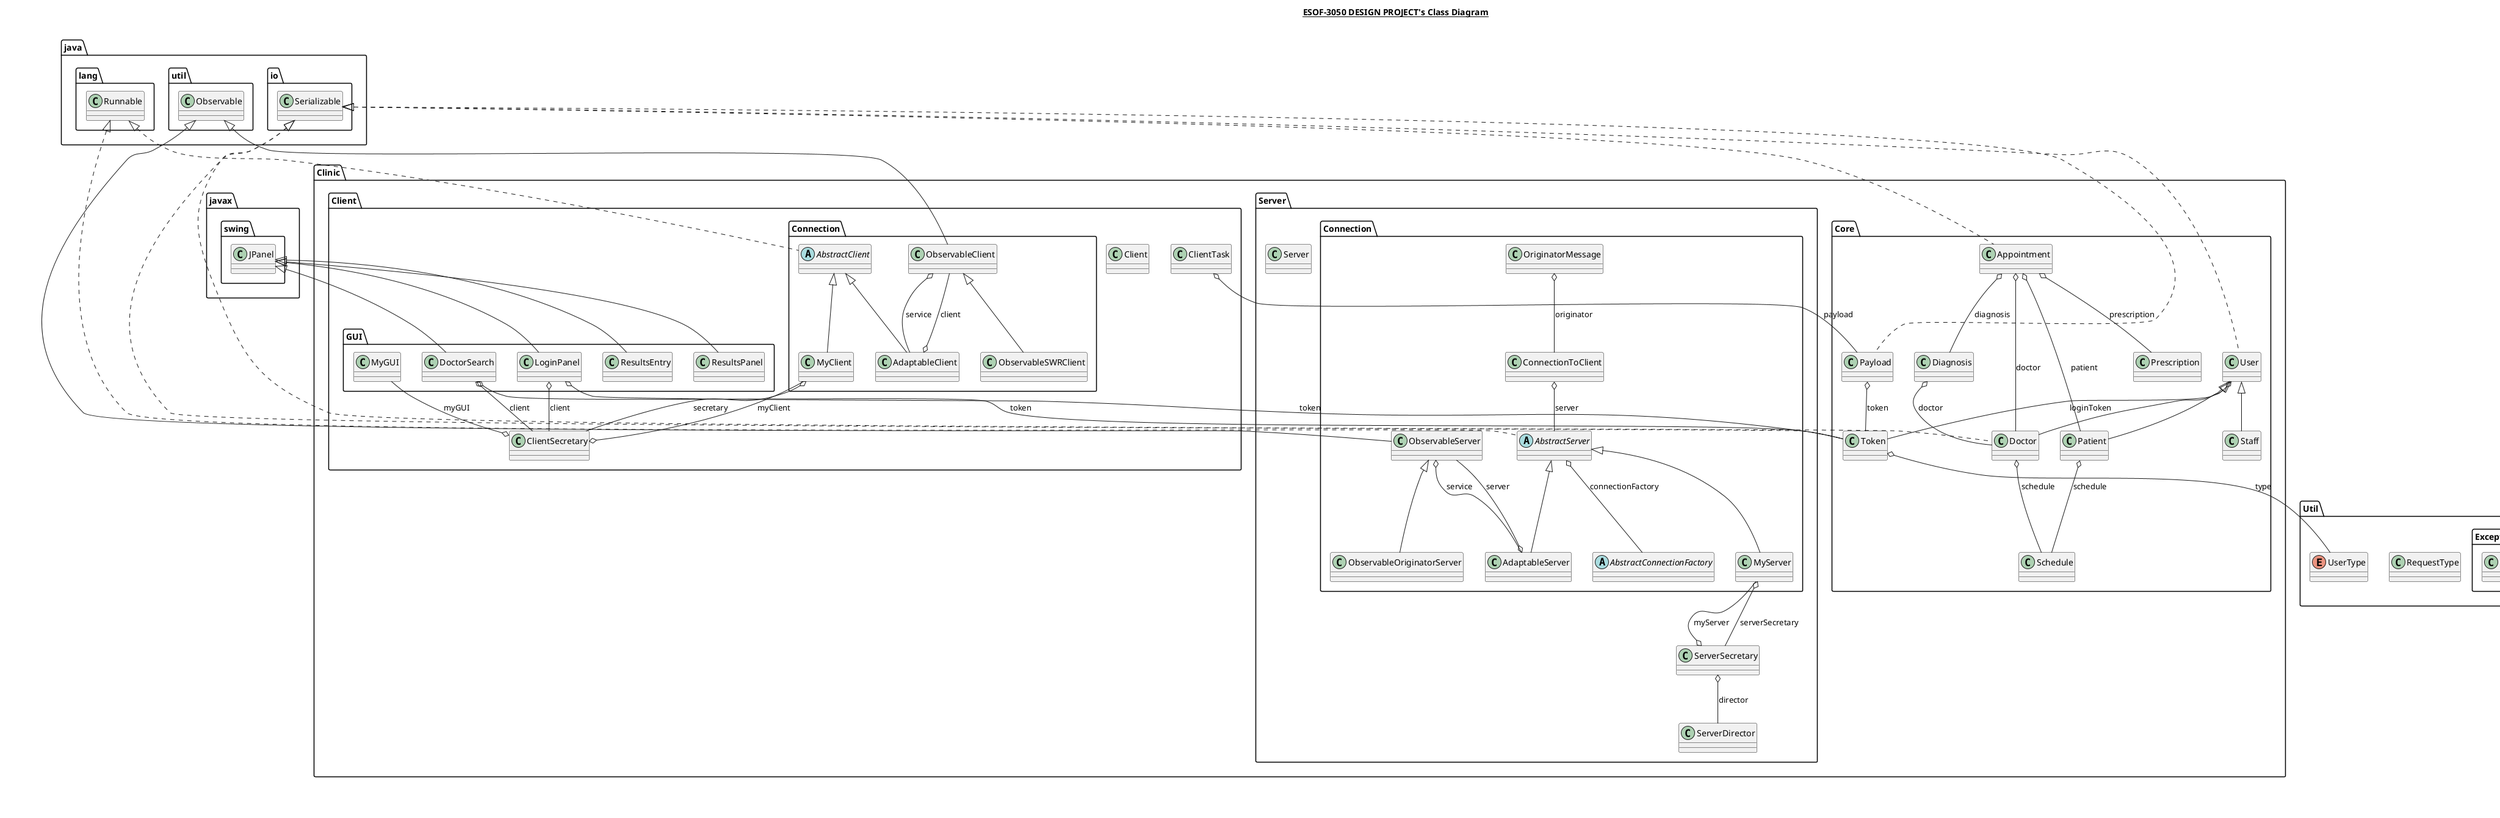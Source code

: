 @startuml

title __ESOF-3050 DESIGN PROJECT's Class Diagram__\n

  namespace Clinic.Client {
    class Clinic.Client.Client {
    }
  }
  

  namespace Clinic.Client {
    class Clinic.Client.ClientSecretary {
    }
  }
  

  namespace Clinic.Client {
    class Clinic.Client.ClientTask {
    }
  }
  

  namespace Clinic.Client {
    namespace Connection {
      abstract class Clinic.Client.Connection.AbstractClient {
      }
    }
  }
  

  namespace Clinic.Client {
    namespace Connection {
      class Clinic.Client.Connection.AdaptableClient {
      }
    }
  }
  

  namespace Clinic.Client {
    namespace Connection {
      class Clinic.Client.Connection.MyClient {
      }
    }
  }
  

  namespace Clinic.Client {
    namespace Connection {
      class Clinic.Client.Connection.ObservableClient {
      }
    }
  }
  

  namespace Clinic.Client {
    namespace Connection {
      class Clinic.Client.Connection.ObservableSWRClient {
      }
    }
  }
  

  namespace Clinic.Client {
    namespace GUI {
      class Clinic.Client.GUI.DoctorSearch {
      }
    }
  }
  

  namespace Clinic.Client {
    namespace GUI {
      class Clinic.Client.GUI.LoginPanel {
      }
    }
  }
  

  namespace Clinic.Client {
    namespace GUI {
      class Clinic.Client.GUI.MyGUI {
      }
    }
  }
  

  namespace Clinic.Client {
    namespace GUI {
      class Clinic.Client.GUI.ResultsEntry {
      }
    }
  }
  

  namespace Clinic.Client {
    namespace GUI {
      class Clinic.Client.GUI.ResultsPanel {
      }
    }
  }
  

  namespace Clinic.Core {
    class Clinic.Core.Appointment {
    }
  }
  

  namespace Clinic.Core {
    class Clinic.Core.Diagnosis {
    }
  }
  

  namespace Clinic.Core {
    class Clinic.Core.Doctor {
    }
  }
  

  namespace Clinic.Core {
    class Clinic.Core.Patient {
    }
  }
  

  namespace Clinic.Core {
    class Clinic.Core.Payload {
    }
  }
  

  namespace Clinic.Core {
    class Clinic.Core.Prescription {
    }
  }
  

  namespace Clinic.Core {
    class Clinic.Core.Schedule {
    }
  }
  

  namespace Clinic.Core {
    class Clinic.Core.Staff {
    }
  }
  

  namespace Clinic.Core {
    class Clinic.Core.Token {
    }
  }
  

  namespace Clinic.Core {
    class Clinic.Core.User {
    }
  }
  

  namespace Clinic.Server {
    namespace Connection {
      abstract class Clinic.Server.Connection.AbstractConnectionFactory {
      }
    }
  }
  

  namespace Clinic.Server {
    namespace Connection {
      abstract class Clinic.Server.Connection.AbstractServer {
      }
    }
  }
  

  namespace Clinic.Server {
    namespace Connection {
      class Clinic.Server.Connection.AdaptableServer {
      }
    }
  }
  

  namespace Clinic.Server {
    namespace Connection {
      class Clinic.Server.Connection.ConnectionToClient {
      }
    }
  }
  

  namespace Clinic.Server {
    namespace Connection {
      class Clinic.Server.Connection.MyServer {
      }
    }
  }
  

  namespace Clinic.Server {
    namespace Connection {
      class Clinic.Server.Connection.ObservableOriginatorServer {
      }
    }
  }
  

  namespace Clinic.Server {
    namespace Connection {
      class Clinic.Server.Connection.ObservableServer {
      }
    }
  }
  

  namespace Clinic.Server {
    namespace Connection {
      class Clinic.Server.Connection.OriginatorMessage {
      }
    }
  }
  

  namespace Clinic.Server {
    class Clinic.Server.Server {
    }
  }
  

  namespace Clinic.Server {
    class Clinic.Server.ServerDirector {
    }
  }
  

  namespace Clinic.Server {
    class Clinic.Server.ServerSecretary {
    }
  }
  

  namespace Util {
    namespace Exceptions {
      class Util.Exceptions.IncorrectPayloadException {
      }
    }
  }
  

  namespace Util {
    namespace Exceptions {
      class Util.Exceptions.NotImplementedYetException {
      }
    }
  }
  

  namespace Util {
    class Util.RequestType {
    }
  }
  

  namespace Util {
    enum UserType {
    }
  }
  

  Clinic.Client.ClientSecretary o-- Clinic.Client.Connection.MyClient : myClient
  Clinic.Client.ClientSecretary o-- Clinic.Client.GUI.MyGUI : myGUI
  Clinic.Client.ClientTask o-- Clinic.Core.Payload : payload
  Clinic.Client.Connection.AbstractClient .up.|> java.lang.Runnable
  Clinic.Client.Connection.AdaptableClient -up-|> Clinic.Client.Connection.AbstractClient
  Clinic.Client.Connection.AdaptableClient o-- Clinic.Client.Connection.ObservableClient : client
  Clinic.Client.Connection.MyClient -up-|> Clinic.Client.Connection.AbstractClient
  Clinic.Client.Connection.MyClient o-- Clinic.Client.ClientSecretary : secretary
  Clinic.Client.Connection.ObservableClient -up-|> java.util.Observable
  Clinic.Client.Connection.ObservableClient o-- Clinic.Client.Connection.AdaptableClient : service
  Clinic.Client.Connection.ObservableSWRClient -up-|> Clinic.Client.Connection.ObservableClient
  Clinic.Client.GUI.DoctorSearch -up-|> javax.swing.JPanel
  Clinic.Client.GUI.DoctorSearch o-- Clinic.Client.ClientSecretary : client
  Clinic.Client.GUI.DoctorSearch o-- Clinic.Core.Token : token
  Clinic.Client.GUI.LoginPanel -up-|> javax.swing.JPanel
  Clinic.Client.GUI.LoginPanel o-- Clinic.Client.ClientSecretary : client
  Clinic.Client.GUI.LoginPanel o-- Clinic.Core.Token : token
  Clinic.Client.GUI.ResultsEntry -up-|> javax.swing.JPanel
  Clinic.Client.GUI.ResultsPanel -up-|> javax.swing.JPanel
  Clinic.Core.Appointment .up.|> java.io.Serializable
  Clinic.Core.Appointment o-- Clinic.Core.Diagnosis : diagnosis
  Clinic.Core.Appointment o-- Clinic.Core.Doctor : doctor
  Clinic.Core.Appointment o-- Clinic.Core.Patient : patient
  Clinic.Core.Appointment o-- Clinic.Core.Prescription : prescription
  Clinic.Core.Diagnosis o-- Clinic.Core.Doctor : doctor
  Clinic.Core.Doctor .up.|> java.io.Serializable
  Clinic.Core.Doctor -up-|> Clinic.Core.User
  Clinic.Core.Doctor o-- Clinic.Core.Schedule : schedule
  Clinic.Core.Patient -up-|> Clinic.Core.User
  Clinic.Core.Patient o-- Clinic.Core.Schedule : schedule
  Clinic.Core.Payload .up.|> java.io.Serializable
  Clinic.Core.Payload o-- Clinic.Core.Token : token
  Clinic.Core.Staff -up-|> Clinic.Core.User
  Clinic.Core.Token .up.|> java.io.Serializable
  Clinic.Core.Token o-- Util.UserType : type
  Clinic.Core.User .up.|> java.io.Serializable
  Clinic.Core.User o-- Clinic.Core.Token : loginToken
  Clinic.Server.Connection.AbstractServer .up.|> java.lang.Runnable
  Clinic.Server.Connection.AbstractServer o-- Clinic.Server.Connection.AbstractConnectionFactory : connectionFactory
  Clinic.Server.Connection.AdaptableServer -up-|> Clinic.Server.Connection.AbstractServer
  Clinic.Server.Connection.AdaptableServer o-- Clinic.Server.Connection.ObservableServer : server
  Clinic.Server.Connection.ConnectionToClient o-- Clinic.Server.Connection.AbstractServer : server
  Clinic.Server.Connection.MyServer -up-|> Clinic.Server.Connection.AbstractServer
  Clinic.Server.Connection.MyServer o-- Clinic.Server.ServerSecretary : serverSecretary
  Clinic.Server.Connection.ObservableOriginatorServer -up-|> Clinic.Server.Connection.ObservableServer
  Clinic.Server.Connection.ObservableServer -up-|> java.util.Observable
  Clinic.Server.Connection.ObservableServer o-- Clinic.Server.Connection.AdaptableServer : service
  Clinic.Server.Connection.OriginatorMessage o-- Clinic.Server.Connection.ConnectionToClient : originator
  Clinic.Server.ServerSecretary o-- Clinic.Server.ServerDirector : director
  Clinic.Server.ServerSecretary o-- Clinic.Server.Connection.MyServer : myServer


right footer


PlantUML diagram generated by SketchIt! (https://bitbucket.org/pmesmeur/sketch.it)
For more information about this tool, please contact philippe.mesmeur@gmail.com
endfooter

@enduml
